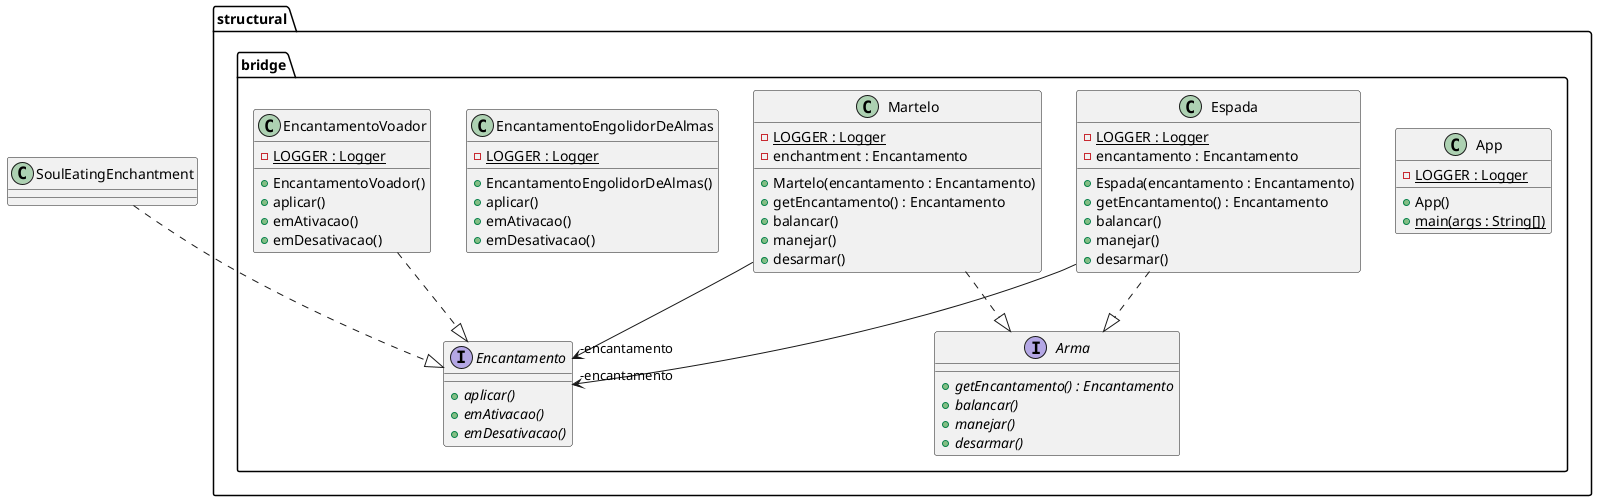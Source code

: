 @startuml
package structural.bridge {
  class App {
    - LOGGER : Logger {static}
    + App()
    + main(args : String[]) {static}
  }
  interface Encantamento {
    + aplicar() {abstract}
    + emAtivacao() {abstract}
    + emDesativacao() {abstract}
  }
  class EncantamentoVoador {
    - LOGGER : Logger {static}
    + EncantamentoVoador()
    + aplicar()
    + emAtivacao()
    + emDesativacao()
  }
  class Martelo {
    - LOGGER : Logger {static}
    - enchantment : Encantamento
    + Martelo(encantamento : Encantamento)
    + getEncantamento() : Encantamento
    + balancar()
    + manejar()
    + desarmar()
  }
  class EncantamentoEngolidorDeAlmas {
    - LOGGER : Logger {static}
    + EncantamentoEngolidorDeAlmas()
    + aplicar()
    + emAtivacao()
    + emDesativacao()
  }
  class Espada {
    - LOGGER : Logger {static}
    - encantamento : Encantamento
    + Espada(encantamento : Encantamento)
    + getEncantamento() : Encantamento
    + balancar()
    + manejar()
    + desarmar()
  }
  interface Arma {
    + getEncantamento() : Encantamento {abstract}
    + balancar() {abstract}
    + manejar() {abstract}
    + desarmar() {abstract}
  }
}
Espada -->  "-encantamento" Encantamento
Martelo -->  "-encantamento" Encantamento
EncantamentoVoador ..|> Encantamento 
Martelo ..|> Arma 
SoulEatingEnchantment ..|> Encantamento 
Espada ..|> Arma 
@enduml
